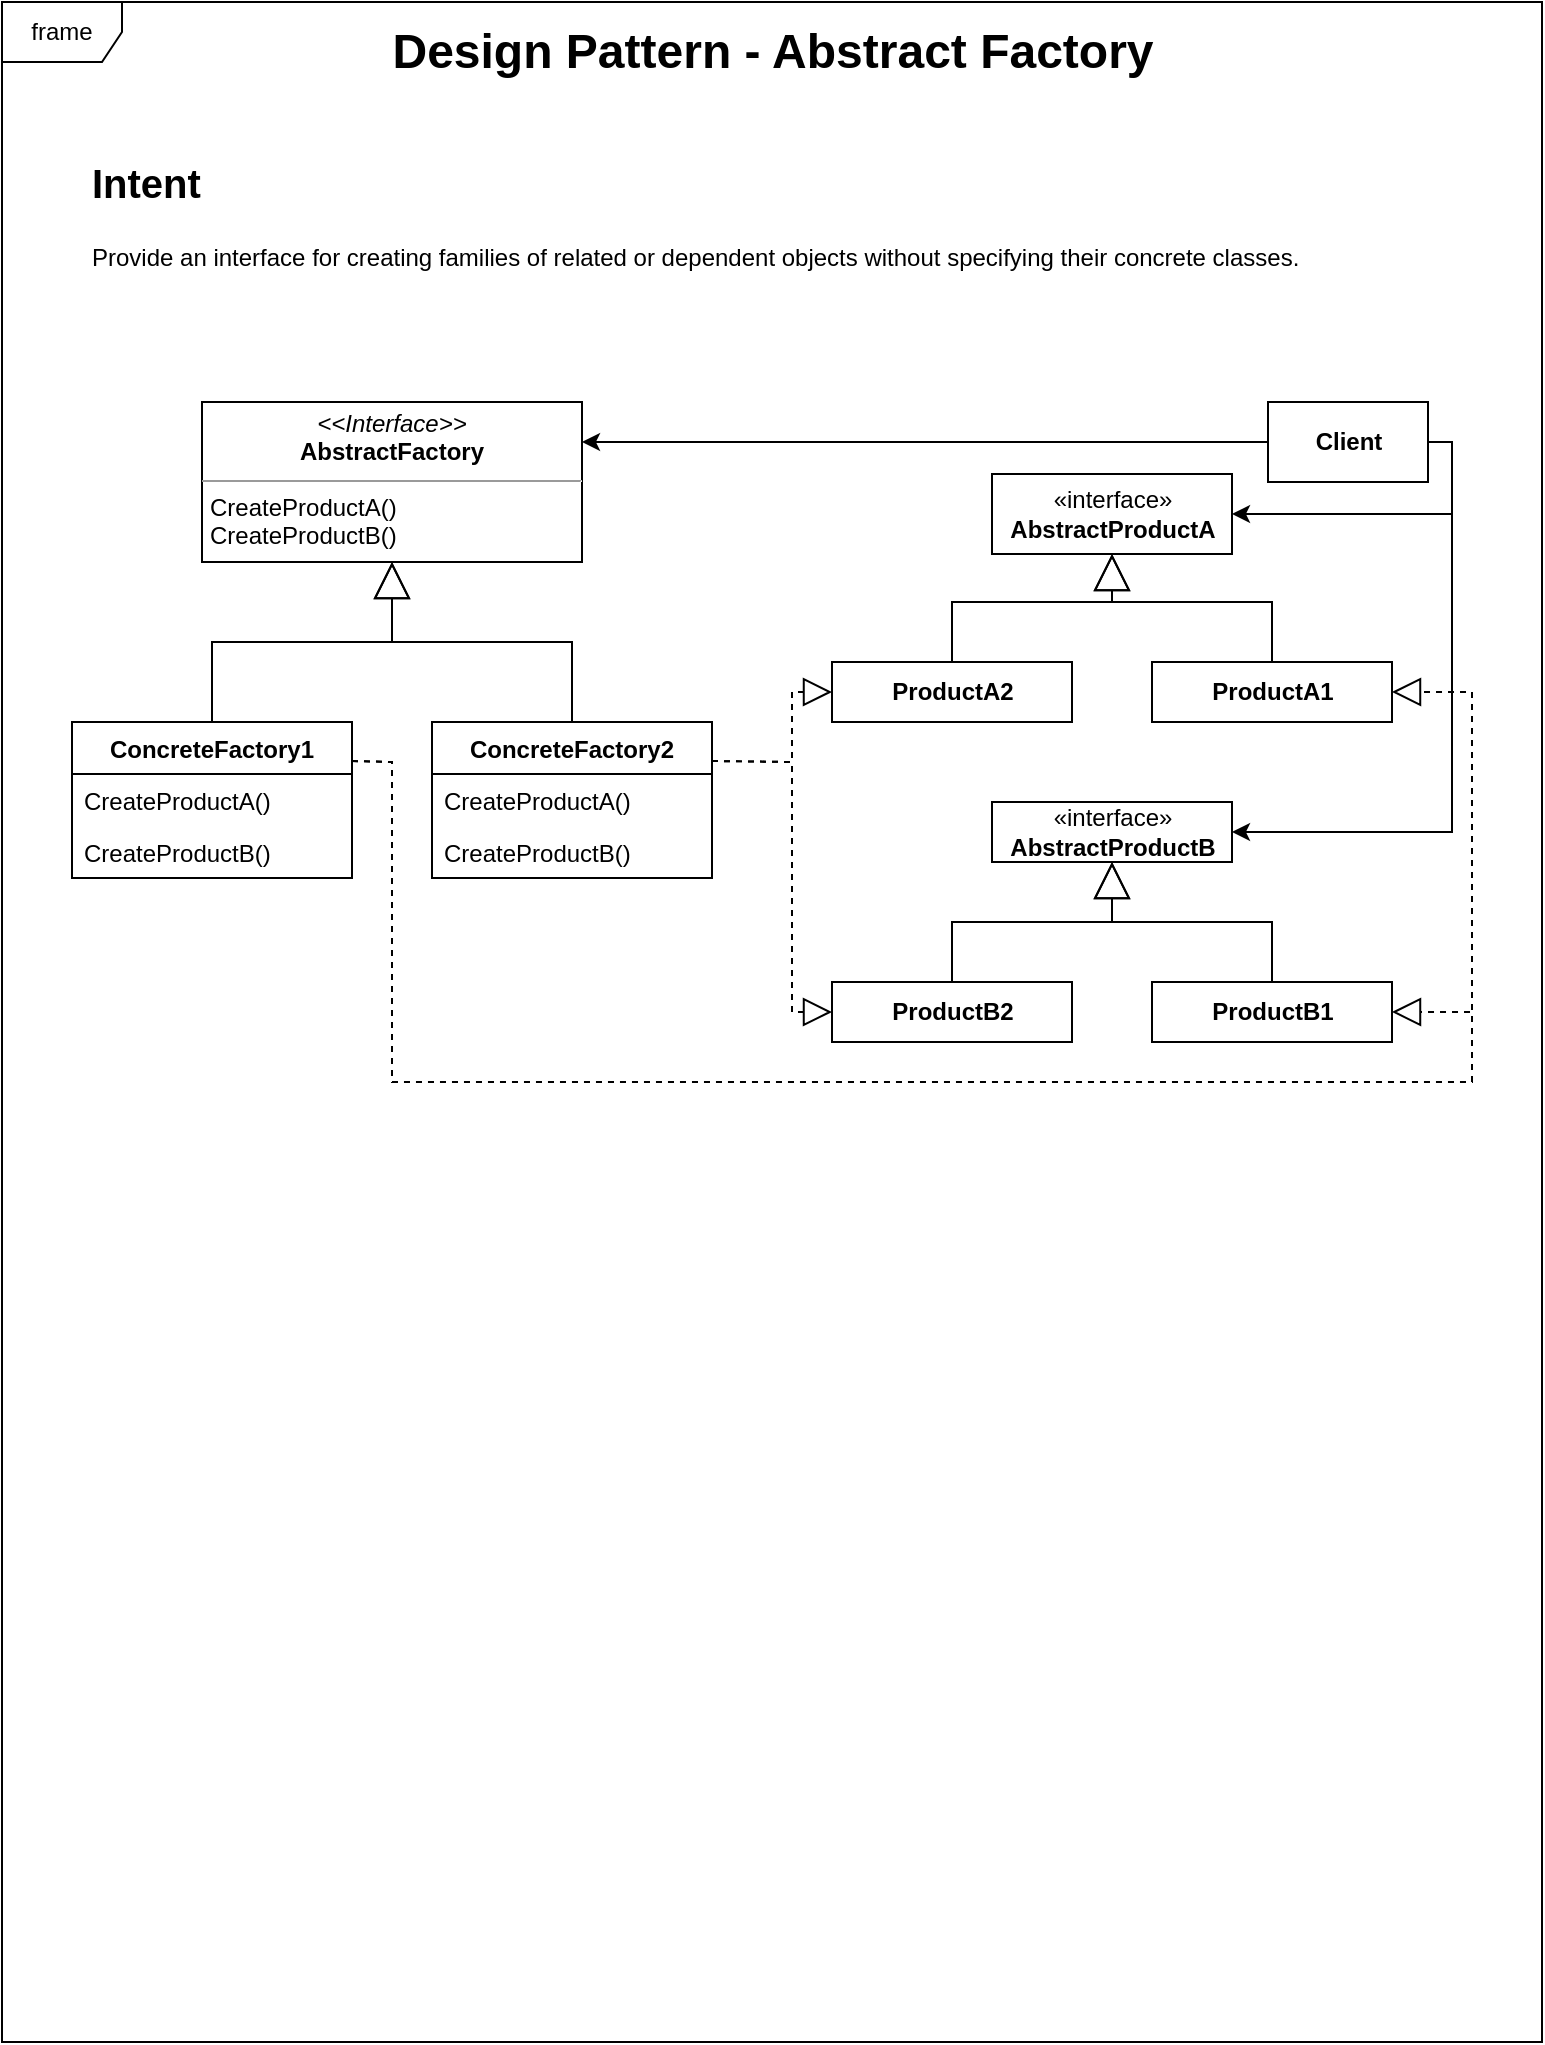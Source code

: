 <mxfile version="20.2.3" type="device"><diagram name="Page-1" id="c4acf3e9-155e-7222-9cf6-157b1a14988f"><mxGraphModel dx="1422" dy="865" grid="1" gridSize="10" guides="1" tooltips="1" connect="1" arrows="1" fold="1" page="1" pageScale="1" pageWidth="850" pageHeight="1100" background="none" math="0" shadow="0"><root><mxCell id="0"/><mxCell id="1" parent="0"/><mxCell id="KmE9x78havIfTtKwWrY--3" value="frame" style="shape=umlFrame;whiteSpace=wrap;html=1;fontSize=12;" parent="1" vertex="1"><mxGeometry x="40" y="40" width="770" height="1020" as="geometry"/></mxCell><mxCell id="ApbU5hYw-75F_Li-i1k_-78" style="edgeStyle=orthogonalEdgeStyle;rounded=0;jumpStyle=sharp;orthogonalLoop=1;jettySize=auto;html=1;exitX=1;exitY=0.25;exitDx=0;exitDy=0;entryX=0;entryY=0.5;entryDx=0;entryDy=0;startArrow=classic;startFill=1;endArrow=none;endFill=0;strokeColor=default;" parent="1" source="ApbU5hYw-75F_Li-i1k_-1" target="ApbU5hYw-75F_Li-i1k_-64" edge="1"><mxGeometry relative="1" as="geometry"/></mxCell><mxCell id="ApbU5hYw-75F_Li-i1k_-1" value="&lt;p style=&quot;margin:0px;margin-top:4px;text-align:center;&quot;&gt;&lt;i&gt;&amp;lt;&amp;lt;Interface&amp;gt;&amp;gt;&lt;/i&gt;&lt;br&gt;&lt;b&gt;AbstractFactory&lt;/b&gt;&lt;/p&gt;&lt;hr size=&quot;1&quot;&gt;&lt;p style=&quot;margin:0px;margin-left:4px;&quot;&gt;&lt;/p&gt;&lt;p style=&quot;margin:0px;margin-left:4px;&quot;&gt;CreateProductA()&lt;br&gt;CreateProductB()&lt;br&gt;&lt;/p&gt;" style="verticalAlign=top;align=left;overflow=fill;fontSize=12;fontFamily=Helvetica;html=1;" parent="1" vertex="1"><mxGeometry x="140" y="240" width="190" height="80" as="geometry"/></mxCell><mxCell id="ApbU5hYw-75F_Li-i1k_-24" value="ConcreteFactory2" style="swimlane;fontStyle=1;childLayout=stackLayout;horizontal=1;startSize=26;fillColor=none;horizontalStack=0;resizeParent=1;resizeParentMax=0;resizeLast=0;collapsible=1;marginBottom=0;" parent="1" vertex="1"><mxGeometry x="255" y="400" width="140" height="78" as="geometry"/></mxCell><mxCell id="ApbU5hYw-75F_Li-i1k_-25" value="CreateProductA()" style="text;strokeColor=none;fillColor=none;align=left;verticalAlign=top;spacingLeft=4;spacingRight=4;overflow=hidden;rotatable=0;points=[[0,0.5],[1,0.5]];portConstraint=eastwest;" parent="ApbU5hYw-75F_Li-i1k_-24" vertex="1"><mxGeometry y="26" width="140" height="26" as="geometry"/></mxCell><mxCell id="ApbU5hYw-75F_Li-i1k_-26" value="CreateProductB()" style="text;strokeColor=none;fillColor=none;align=left;verticalAlign=top;spacingLeft=4;spacingRight=4;overflow=hidden;rotatable=0;points=[[0,0.5],[1,0.5]];portConstraint=eastwest;" parent="ApbU5hYw-75F_Li-i1k_-24" vertex="1"><mxGeometry y="52" width="140" height="26" as="geometry"/></mxCell><mxCell id="ApbU5hYw-75F_Li-i1k_-28" value="ConcreteFactory1" style="swimlane;fontStyle=1;childLayout=stackLayout;horizontal=1;startSize=26;fillColor=none;horizontalStack=0;resizeParent=1;resizeParentMax=0;resizeLast=0;collapsible=1;marginBottom=0;" parent="1" vertex="1"><mxGeometry x="75" y="400" width="140" height="78" as="geometry"/></mxCell><mxCell id="ApbU5hYw-75F_Li-i1k_-29" value="CreateProductA()" style="text;strokeColor=none;fillColor=none;align=left;verticalAlign=top;spacingLeft=4;spacingRight=4;overflow=hidden;rotatable=0;points=[[0,0.5],[1,0.5]];portConstraint=eastwest;" parent="ApbU5hYw-75F_Li-i1k_-28" vertex="1"><mxGeometry y="26" width="140" height="26" as="geometry"/></mxCell><mxCell id="ApbU5hYw-75F_Li-i1k_-30" value="CreateProductB()" style="text;strokeColor=none;fillColor=none;align=left;verticalAlign=top;spacingLeft=4;spacingRight=4;overflow=hidden;rotatable=0;points=[[0,0.5],[1,0.5]];portConstraint=eastwest;" parent="ApbU5hYw-75F_Li-i1k_-28" vertex="1"><mxGeometry y="52" width="140" height="26" as="geometry"/></mxCell><mxCell id="ApbU5hYw-75F_Li-i1k_-40" value="" style="endArrow=block;endSize=16;endFill=0;html=1;rounded=0;strokeColor=default;entryX=0.5;entryY=1;entryDx=0;entryDy=0;exitX=0.5;exitY=0;exitDx=0;exitDy=0;" parent="1" source="ApbU5hYw-75F_Li-i1k_-28" target="ApbU5hYw-75F_Li-i1k_-1" edge="1"><mxGeometry x="0.579" y="-31" width="160" relative="1" as="geometry"><mxPoint x="375" y="410" as="sourcePoint"/><mxPoint x="535" y="410" as="targetPoint"/><Array as="points"><mxPoint x="145" y="360"/><mxPoint x="235" y="360"/></Array><mxPoint x="1" as="offset"/></mxGeometry></mxCell><mxCell id="ApbU5hYw-75F_Li-i1k_-41" value="" style="endArrow=block;endSize=16;endFill=0;html=1;rounded=0;strokeColor=default;entryX=0.5;entryY=1;entryDx=0;entryDy=0;exitX=0.5;exitY=0;exitDx=0;exitDy=0;" parent="1" source="ApbU5hYw-75F_Li-i1k_-24" target="ApbU5hYw-75F_Li-i1k_-1" edge="1"><mxGeometry x="0.103" y="5" width="160" relative="1" as="geometry"><mxPoint x="375" y="410" as="sourcePoint"/><mxPoint x="535" y="410" as="targetPoint"/><Array as="points"><mxPoint x="325" y="360"/><mxPoint x="235" y="360"/></Array><mxPoint as="offset"/></mxGeometry></mxCell><mxCell id="ApbU5hYw-75F_Li-i1k_-49" value="&lt;b&gt;ProductA1&lt;br&gt;&lt;/b&gt;" style="html=1;" parent="1" vertex="1"><mxGeometry x="615" y="370" width="120" height="30" as="geometry"/></mxCell><mxCell id="ApbU5hYw-75F_Li-i1k_-50" value="&lt;b&gt;ProductA2&lt;br&gt;&lt;/b&gt;" style="html=1;" parent="1" vertex="1"><mxGeometry x="455" y="370" width="120" height="30" as="geometry"/></mxCell><mxCell id="ApbU5hYw-75F_Li-i1k_-80" style="edgeStyle=orthogonalEdgeStyle;rounded=0;jumpStyle=sharp;orthogonalLoop=1;jettySize=auto;html=1;exitX=1;exitY=0.5;exitDx=0;exitDy=0;startArrow=classic;startFill=1;endArrow=none;endFill=0;strokeColor=default;entryX=1;entryY=0.5;entryDx=0;entryDy=0;" parent="1" source="ApbU5hYw-75F_Li-i1k_-52" target="ApbU5hYw-75F_Li-i1k_-64" edge="1"><mxGeometry relative="1" as="geometry"><mxPoint x="725" y="296" as="targetPoint"/><Array as="points"><mxPoint x="765" y="296"/><mxPoint x="765" y="260"/></Array></mxGeometry></mxCell><mxCell id="ApbU5hYw-75F_Li-i1k_-52" value="«interface»&lt;br&gt;&lt;b&gt;AbstractProductA&lt;br&gt;&lt;/b&gt;" style="html=1;" parent="1" vertex="1"><mxGeometry x="535" y="276" width="120" height="40" as="geometry"/></mxCell><mxCell id="ApbU5hYw-75F_Li-i1k_-53" value="" style="endArrow=block;endSize=16;endFill=0;rounded=0;strokeColor=default;entryX=0.5;entryY=1;entryDx=0;entryDy=0;exitX=0.5;exitY=0;exitDx=0;exitDy=0;html=1;" parent="1" source="ApbU5hYw-75F_Li-i1k_-50" target="ApbU5hYw-75F_Li-i1k_-52" edge="1"><mxGeometry x="-0.96" y="86" width="160" relative="1" as="geometry"><mxPoint x="345" y="320" as="sourcePoint"/><mxPoint x="505" y="320" as="targetPoint"/><Array as="points"><mxPoint x="515" y="340"/><mxPoint x="595" y="340"/></Array><mxPoint as="offset"/></mxGeometry></mxCell><mxCell id="ApbU5hYw-75F_Li-i1k_-54" value="" style="endArrow=block;endSize=16;endFill=0;html=1;rounded=0;strokeColor=default;entryX=0.5;entryY=1;entryDx=0;entryDy=0;exitX=0.5;exitY=0;exitDx=0;exitDy=0;" parent="1" source="ApbU5hYw-75F_Li-i1k_-49" target="ApbU5hYw-75F_Li-i1k_-52" edge="1"><mxGeometry x="-1" y="-64" width="160" relative="1" as="geometry"><mxPoint x="345" y="320" as="sourcePoint"/><mxPoint x="505" y="320" as="targetPoint"/><Array as="points"><mxPoint x="675" y="340"/><mxPoint x="595" y="340"/></Array><mxPoint x="2" y="1" as="offset"/></mxGeometry></mxCell><mxCell id="ApbU5hYw-75F_Li-i1k_-55" value="&lt;b&gt;ProductB1&lt;br&gt;&lt;/b&gt;" style="html=1;" parent="1" vertex="1"><mxGeometry x="615" y="530" width="120" height="30" as="geometry"/></mxCell><mxCell id="ApbU5hYw-75F_Li-i1k_-56" value="&lt;b&gt;ProductB2&lt;br&gt;&lt;/b&gt;" style="html=1;" parent="1" vertex="1"><mxGeometry x="455" y="530" width="120" height="30" as="geometry"/></mxCell><mxCell id="ApbU5hYw-75F_Li-i1k_-79" style="edgeStyle=orthogonalEdgeStyle;rounded=0;jumpStyle=sharp;orthogonalLoop=1;jettySize=auto;html=1;exitX=1;exitY=0.5;exitDx=0;exitDy=0;entryX=1;entryY=0.5;entryDx=0;entryDy=0;startArrow=classic;startFill=1;endArrow=none;endFill=0;strokeColor=default;" parent="1" source="ApbU5hYw-75F_Li-i1k_-57" target="ApbU5hYw-75F_Li-i1k_-64" edge="1"><mxGeometry relative="1" as="geometry"><Array as="points"><mxPoint x="765" y="455"/><mxPoint x="765" y="260"/></Array></mxGeometry></mxCell><mxCell id="ApbU5hYw-75F_Li-i1k_-57" value="«interface»&lt;br&gt;&lt;b&gt;AbstractProductB&lt;br&gt;&lt;/b&gt;" style="html=1;" parent="1" vertex="1"><mxGeometry x="535" y="440" width="120" height="30" as="geometry"/></mxCell><mxCell id="ApbU5hYw-75F_Li-i1k_-58" value="" style="endArrow=block;endSize=16;endFill=0;rounded=0;strokeColor=default;entryX=0.5;entryY=1;entryDx=0;entryDy=0;exitX=0.5;exitY=0;exitDx=0;exitDy=0;html=1;" parent="1" source="ApbU5hYw-75F_Li-i1k_-56" target="ApbU5hYw-75F_Li-i1k_-57" edge="1"><mxGeometry x="-0.96" y="86" width="160" relative="1" as="geometry"><mxPoint x="345" y="480" as="sourcePoint"/><mxPoint x="505" y="480" as="targetPoint"/><Array as="points"><mxPoint x="515" y="500"/><mxPoint x="595" y="500"/></Array><mxPoint as="offset"/></mxGeometry></mxCell><mxCell id="ApbU5hYw-75F_Li-i1k_-59" value="" style="endArrow=block;endSize=16;endFill=0;html=1;rounded=0;strokeColor=default;entryX=0.5;entryY=1;entryDx=0;entryDy=0;exitX=0.5;exitY=0;exitDx=0;exitDy=0;" parent="1" source="ApbU5hYw-75F_Li-i1k_-55" target="ApbU5hYw-75F_Li-i1k_-57" edge="1"><mxGeometry x="-1" y="-64" width="160" relative="1" as="geometry"><mxPoint x="345" y="480" as="sourcePoint"/><mxPoint x="505" y="480" as="targetPoint"/><Array as="points"><mxPoint x="675" y="500"/><mxPoint x="595" y="500"/></Array><mxPoint x="2" y="1" as="offset"/></mxGeometry></mxCell><mxCell id="ApbU5hYw-75F_Li-i1k_-60" value="" style="endArrow=block;dashed=1;endFill=0;endSize=12;html=1;rounded=0;strokeColor=default;exitX=1;exitY=0.25;exitDx=0;exitDy=0;entryX=1;entryY=0.5;entryDx=0;entryDy=0;" parent="1" source="ApbU5hYw-75F_Li-i1k_-28" target="ApbU5hYw-75F_Li-i1k_-55" edge="1"><mxGeometry width="160" relative="1" as="geometry"><mxPoint x="235" y="410" as="sourcePoint"/><mxPoint x="795" y="520" as="targetPoint"/><Array as="points"><mxPoint x="235" y="420"/><mxPoint x="235" y="580"/><mxPoint x="775" y="580"/><mxPoint x="775" y="545"/></Array></mxGeometry></mxCell><mxCell id="ApbU5hYw-75F_Li-i1k_-61" value="" style="endArrow=block;dashed=1;endFill=0;endSize=12;html=1;rounded=0;strokeColor=default;exitX=1;exitY=0.25;exitDx=0;exitDy=0;entryX=1;entryY=0.5;entryDx=0;entryDy=0;" parent="1" source="ApbU5hYw-75F_Li-i1k_-28" target="ApbU5hYw-75F_Li-i1k_-49" edge="1"><mxGeometry width="160" relative="1" as="geometry"><mxPoint x="375" y="520" as="sourcePoint"/><mxPoint x="535" y="520" as="targetPoint"/><Array as="points"><mxPoint x="235" y="420"/><mxPoint x="235" y="580"/><mxPoint x="775" y="580"/><mxPoint x="775" y="385"/></Array></mxGeometry></mxCell><mxCell id="ApbU5hYw-75F_Li-i1k_-62" value="" style="endArrow=block;dashed=1;endFill=0;endSize=12;html=1;rounded=0;strokeColor=default;exitX=1;exitY=0.25;exitDx=0;exitDy=0;entryX=0;entryY=0.5;entryDx=0;entryDy=0;" parent="1" source="ApbU5hYw-75F_Li-i1k_-24" target="ApbU5hYw-75F_Li-i1k_-56" edge="1"><mxGeometry width="160" relative="1" as="geometry"><mxPoint x="375" y="520" as="sourcePoint"/><mxPoint x="535" y="520" as="targetPoint"/><Array as="points"><mxPoint x="435" y="420"/><mxPoint x="435" y="545"/></Array></mxGeometry></mxCell><mxCell id="ApbU5hYw-75F_Li-i1k_-63" value="" style="endArrow=block;dashed=1;endFill=0;endSize=12;html=1;rounded=0;strokeColor=default;exitX=1;exitY=0.25;exitDx=0;exitDy=0;entryX=0;entryY=0.5;entryDx=0;entryDy=0;" parent="1" source="ApbU5hYw-75F_Li-i1k_-24" target="ApbU5hYw-75F_Li-i1k_-50" edge="1"><mxGeometry width="160" relative="1" as="geometry"><mxPoint x="375" y="520" as="sourcePoint"/><mxPoint x="535" y="520" as="targetPoint"/><Array as="points"><mxPoint x="435" y="420"/><mxPoint x="435" y="385"/></Array></mxGeometry></mxCell><mxCell id="ApbU5hYw-75F_Li-i1k_-64" value="&lt;b&gt;Client&lt;/b&gt;" style="html=1;" parent="1" vertex="1"><mxGeometry x="673" y="240" width="80" height="40" as="geometry"/></mxCell><mxCell id="SNXLgNl5wJkpsjLgbIaf-1" value="&lt;b style=&quot;&quot;&gt;&lt;font style=&quot;font-size: 24px;&quot;&gt;Design Pattern - Abstract Factory&lt;/font&gt;&lt;/b&gt;" style="text;html=1;align=center;verticalAlign=middle;resizable=0;points=[];autosize=1;strokeColor=none;fillColor=none;fontSize=16;" parent="1" vertex="1"><mxGeometry x="225" y="50" width="400" height="30" as="geometry"/></mxCell><mxCell id="KmE9x78havIfTtKwWrY--2" value="&lt;h1&gt;&lt;font style=&quot;font-size: 20px;&quot;&gt;Intent&lt;/font&gt;&lt;/h1&gt;&lt;p&gt;Provide an interface for creating families of related or dependent objects without specifying their concrete classes.&lt;/p&gt;" style="text;html=1;strokeColor=none;fillColor=none;spacing=5;spacingTop=-20;whiteSpace=wrap;overflow=hidden;rounded=0;" parent="1" vertex="1"><mxGeometry x="80" y="110" width="690" height="80" as="geometry"/></mxCell></root></mxGraphModel></diagram></mxfile>